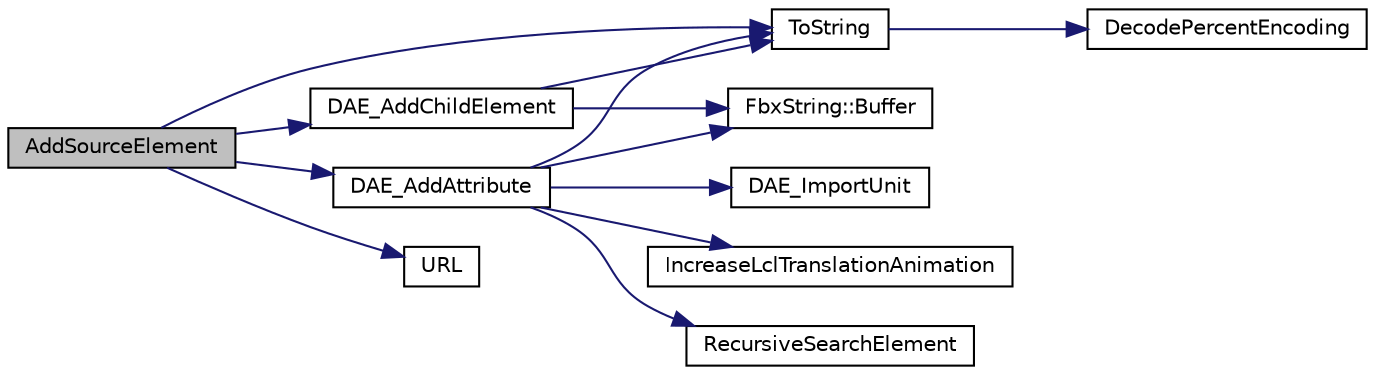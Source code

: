 digraph "AddSourceElement"
{
  edge [fontname="Helvetica",fontsize="10",labelfontname="Helvetica",labelfontsize="10"];
  node [fontname="Helvetica",fontsize="10",shape=record];
  rankdir="LR";
  Node0 [label="AddSourceElement",height=0.2,width=0.4,color="black", fillcolor="grey75", style="filled", fontcolor="black"];
  Node0 -> Node1 [color="midnightblue",fontsize="10",style="solid",fontname="Helvetica"];
  Node1 [label="DAE_AddChildElement",height=0.2,width=0.4,color="black", fillcolor="white", style="filled",URL="$fbxcolladautils_8h.html#afe4f0793c49a24e2820ba0ef44ff4109"];
  Node1 -> Node2 [color="midnightblue",fontsize="10",style="solid",fontname="Helvetica"];
  Node2 [label="ToString",height=0.2,width=0.4,color="black", fillcolor="white", style="filled",URL="$fbxcolladaiostream_8h.html#a09fd534caafbb652bd3bc7e468598b71"];
  Node2 -> Node3 [color="midnightblue",fontsize="10",style="solid",fontname="Helvetica"];
  Node3 [label="DecodePercentEncoding",height=0.2,width=0.4,color="black", fillcolor="white", style="filled",URL="$fbxcolladaiostream_8h.html#a7ddce525fba1d934f16fb3bfbf24c8f0"];
  Node1 -> Node4 [color="midnightblue",fontsize="10",style="solid",fontname="Helvetica"];
  Node4 [label="FbxString::Buffer",height=0.2,width=0.4,color="black", fillcolor="white", style="filled",URL="$class_fbx_string.html#ac41dc796638cda32faebf887a88e769b",tooltip="Non-const buffer access. "];
  Node0 -> Node5 [color="midnightblue",fontsize="10",style="solid",fontname="Helvetica"];
  Node5 [label="DAE_AddAttribute",height=0.2,width=0.4,color="black", fillcolor="white", style="filled",URL="$fbxcolladautils_8h.html#a44e052670df0cec44388b1ec658e6025"];
  Node5 -> Node2 [color="midnightblue",fontsize="10",style="solid",fontname="Helvetica"];
  Node5 -> Node4 [color="midnightblue",fontsize="10",style="solid",fontname="Helvetica"];
  Node5 -> Node6 [color="midnightblue",fontsize="10",style="solid",fontname="Helvetica"];
  Node6 [label="DAE_ImportUnit",height=0.2,width=0.4,color="black", fillcolor="white", style="filled",URL="$fbxcolladautils_8h.html#a8cd972719879976b871915665316af0e"];
  Node5 -> Node7 [color="midnightblue",fontsize="10",style="solid",fontname="Helvetica"];
  Node7 [label="IncreaseLclTranslationAnimation",height=0.2,width=0.4,color="black", fillcolor="white", style="filled",URL="$fbxcolladautils_8h.html#a1e5d454ded1f039b5cb232bcb85eaf9b"];
  Node5 -> Node8 [color="midnightblue",fontsize="10",style="solid",fontname="Helvetica"];
  Node8 [label="RecursiveSearchElement",height=0.2,width=0.4,color="black", fillcolor="white", style="filled",URL="$fbxcolladautils_8h.html#ad60b13253f749461c644f8461fb27c60"];
  Node0 -> Node2 [color="midnightblue",fontsize="10",style="solid",fontname="Helvetica"];
  Node0 -> Node9 [color="midnightblue",fontsize="10",style="solid",fontname="Helvetica"];
  Node9 [label="URL",height=0.2,width=0.4,color="black", fillcolor="white", style="filled",URL="$fbxcolladaelement_8h.html#a82253dcb098d615368fe4c777c2a9289"];
}
